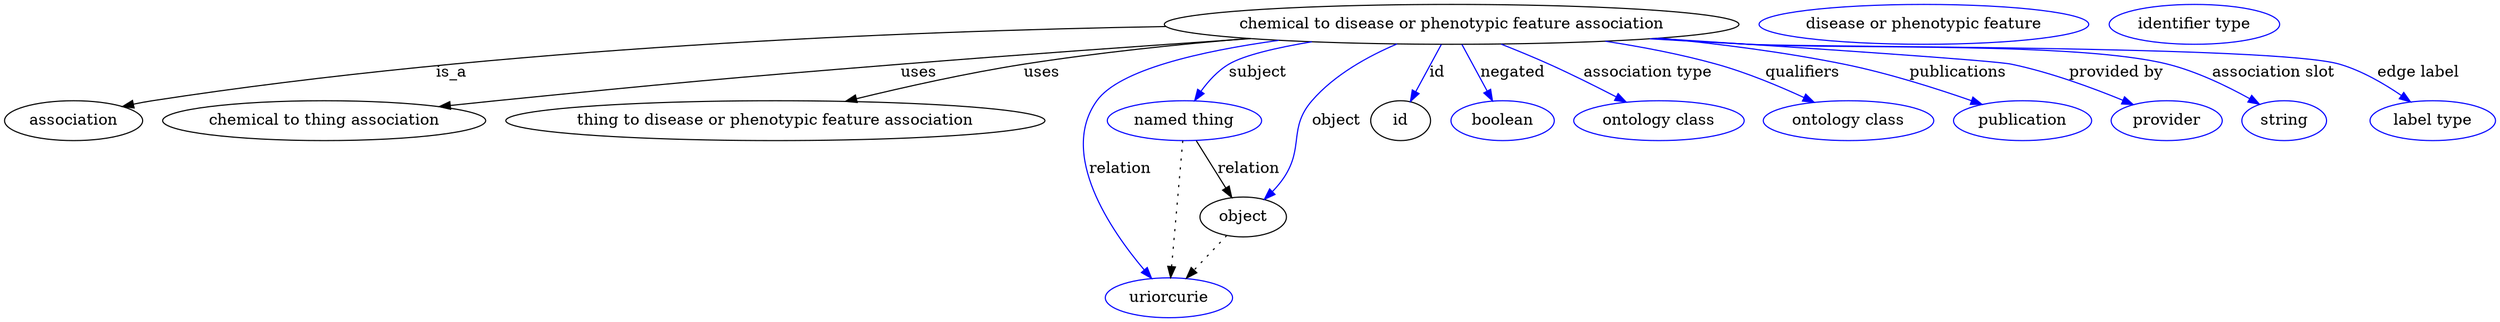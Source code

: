 digraph {
	graph [bb="0,0,1826.1,281"];
	node [label="\N"];
	"chemical to disease or phenotypic feature association"	 [height=0.5,
		label="chemical to disease or phenotypic feature association",
		pos="1048.4,263",
		width=5.5056];
	association	 [height=0.5,
		pos="49.402,177",
		width=1.3723];
	"chemical to disease or phenotypic feature association" -> association	 [label=is_a,
		lp="388.68,220",
		pos="e,85.294,189.45 869.12,255.25 637.79,244.34 248.34,222.67 107.4,195 103.33,194.2 99.135,193.22 94.957,192.14"];
	"chemical to thing association"	 [height=0.5,
		pos="229.4,177",
		width=3.1391];
	"chemical to disease or phenotypic feature association" -> "chemical to thing association"	 [label=uses,
		lp="644.46,220",
		pos="e,311.38,189.47 899.54,251.11 820.16,244.52 720.86,235.87 632.29,227 507.27,214.47 475.99,211.28 351.4,195 341.69,193.73 331.55,\
192.34 321.45,190.91"];
	"thing to disease or phenotypic feature association"	 [height=0.5,
		pos="544.4,177",
		width=5.1241];
	"chemical to disease or phenotypic feature association" -> "thing to disease or phenotypic feature association"	 [label=uses,
		lp="730.46,220",
		pos="e,595.95,194.34 893.9,251.67 838.23,246.14 775.14,238.19 718.29,227 680.44,219.55 638.9,207.74 605.9,197.47"];
	subject	 [color=blue,
		height=0.5,
		label="named thing",
		pos="838.4,177",
		width=1.5019];
	"chemical to disease or phenotypic feature association" -> subject	 [color=blue,
		label=subject,
		lp="895.23,220",
		pos="e,847.07,194.93 943.78,247.7 914.4,242.01 887.1,234.97 874.75,227 865.69,221.15 858.14,212.19 852.31,203.46",
		style=solid];
	relation	 [color=blue,
		height=0.5,
		label=uriorcurie,
		pos="825.4,18",
		width=1.2492];
	"chemical to disease or phenotypic feature association" -> relation	 [color=blue,
		label=relation,
		lp="787.78,134",
		pos="e,811.7,35.363 926.96,248.69 862.57,238.18 793.15,221.1 775.4,195 743.37,147.9 780.25,80.499 805.57,43.957",
		style=solid];
	object	 [height=0.5,
		pos="885.4,91",
		width=0.88096];
	"chemical to disease or phenotypic feature association" -> object	 [color=blue,
		label=object,
		lp="954.51,177",
		pos="e,899.39,107.52 1005.7,245.41 982.69,234.02 955.32,217.15 937.19,195 916.82,170.1 927.73,155.28 912.4,127 910.35,123.21 907.93,119.39 \
905.4,115.72",
		style=solid];
	id	 [height=0.5,
		pos="1007.4,177",
		width=0.75];
	"chemical to disease or phenotypic feature association" -> id	 [color=blue,
		label=id,
		lp="1035.8,220",
		pos="e,1015.7,194.33 1039.7,244.76 1034,232.78 1026.4,216.91 1020.1,203.53",
		style=solid];
	negated	 [color=blue,
		height=0.5,
		label=boolean,
		pos="1090.4,177",
		width=1.0584];
	"chemical to disease or phenotypic feature association" -> negated	 [color=blue,
		label=negated,
		lp="1094.2,220",
		pos="e,1081.8,194.62 1057.3,244.76 1063.1,232.86 1070.8,217.12 1077.3,203.8",
		style=solid];
	"association type"	 [color=blue,
		height=0.5,
		label="ontology class",
		pos="1207.4,177",
		width=1.6931];
	"chemical to disease or phenotypic feature association" -> "association type"	 [color=blue,
		label="association type",
		lp="1190.3,220",
		pos="e,1180.2,193.17 1084.9,245.28 1096.3,239.58 1108.9,233.15 1120.4,227 1137.3,217.91 1155.8,207.37 1171.4,198.31",
		style=solid];
	qualifiers	 [color=blue,
		height=0.5,
		label="ontology class",
		pos="1347.4,177",
		width=1.6931];
	"chemical to disease or phenotypic feature association" -> qualifiers	 [color=blue,
		label=qualifiers,
		lp="1302.5,220",
		pos="e,1317.9,193.06 1154.6,247.79 1182.6,242.49 1212.4,235.65 1239.4,227 1263.2,219.38 1288.6,207.81 1308.8,197.72",
		style=solid];
	publications	 [color=blue,
		height=0.5,
		label=publication,
		pos="1476.4,177",
		width=1.3859];
	"chemical to disease or phenotypic feature association" -> publications	 [color=blue,
		label=publications,
		lp="1415.6,220",
		pos="e,1443.5,190.62 1192.5,250.62 1237.6,245.18 1287.4,237.54 1332.4,227 1367.3,218.82 1405.6,205.29 1433.9,194.36",
		style=solid];
	"provided by"	 [color=blue,
		height=0.5,
		label=provider,
		pos="1584.4,177",
		width=1.1129];
	"chemical to disease or phenotypic feature association" -> "provided by"	 [color=blue,
		label="provided by",
		lp="1532,220",
		pos="e,1556.7,190.13 1191.3,250.53 1306.6,240.43 1450.1,227.76 1453.4,227 1486.1,219.46 1521.6,205.54 1547.4,194.29",
		style=solid];
	"association slot"	 [color=blue,
		height=0.5,
		label=string,
		pos="1672.4,177",
		width=0.8403];
	"chemical to disease or phenotypic feature association" -> "association slot"	 [color=blue,
		label="association slot",
		lp="1651.4,220",
		pos="e,1651.7,190.12 1189.1,250.27 1211.6,248.4 1234.6,246.57 1256.4,245 1325.9,240 1502,244.55 1569.4,227 1595.5,220.21 1622.8,206.6 \
1642.8,195.29",
		style=solid];
	"edge label"	 [color=blue,
		height=0.5,
		label="label type",
		pos="1781.4,177",
		width=1.2425];
	"chemical to disease or phenotypic feature association" -> "edge label"	 [color=blue,
		label="edge label",
		lp="1758,220",
		pos="e,1761.3,193.1 1187.1,250.11 1210.2,248.22 1234,246.43 1256.4,245 1354.5,238.76 1604.2,255.25 1698.4,227 1717.9,221.14 1737.6,209.62 \
1752.8,199.11",
		style=solid];
	subject -> relation	 [pos="e,826.88,36.027 836.91,158.76 834.66,131.21 830.37,78.735 827.71,46.223",
		style=dotted];
	subject -> object	 [label=relation,
		lp="886.78,134",
		pos="e,876,108.21 848.14,159.18 854.78,147.03 863.69,130.73 871.13,117.12"];
	object -> relation	 [pos="e,839.59,35.261 871.79,74.435 864.2,65.207 854.6,53.528 846.11,43.191",
		style=dotted];
	"chemical to disease or phenotypic feature association_object"	 [color=blue,
		height=0.5,
		label="disease or phenotypic feature",
		pos="1378.4,263",
		width=3.1523];
	association_id	 [color=blue,
		height=0.5,
		label="identifier type",
		pos="1569.4,263",
		width=1.652];
}
